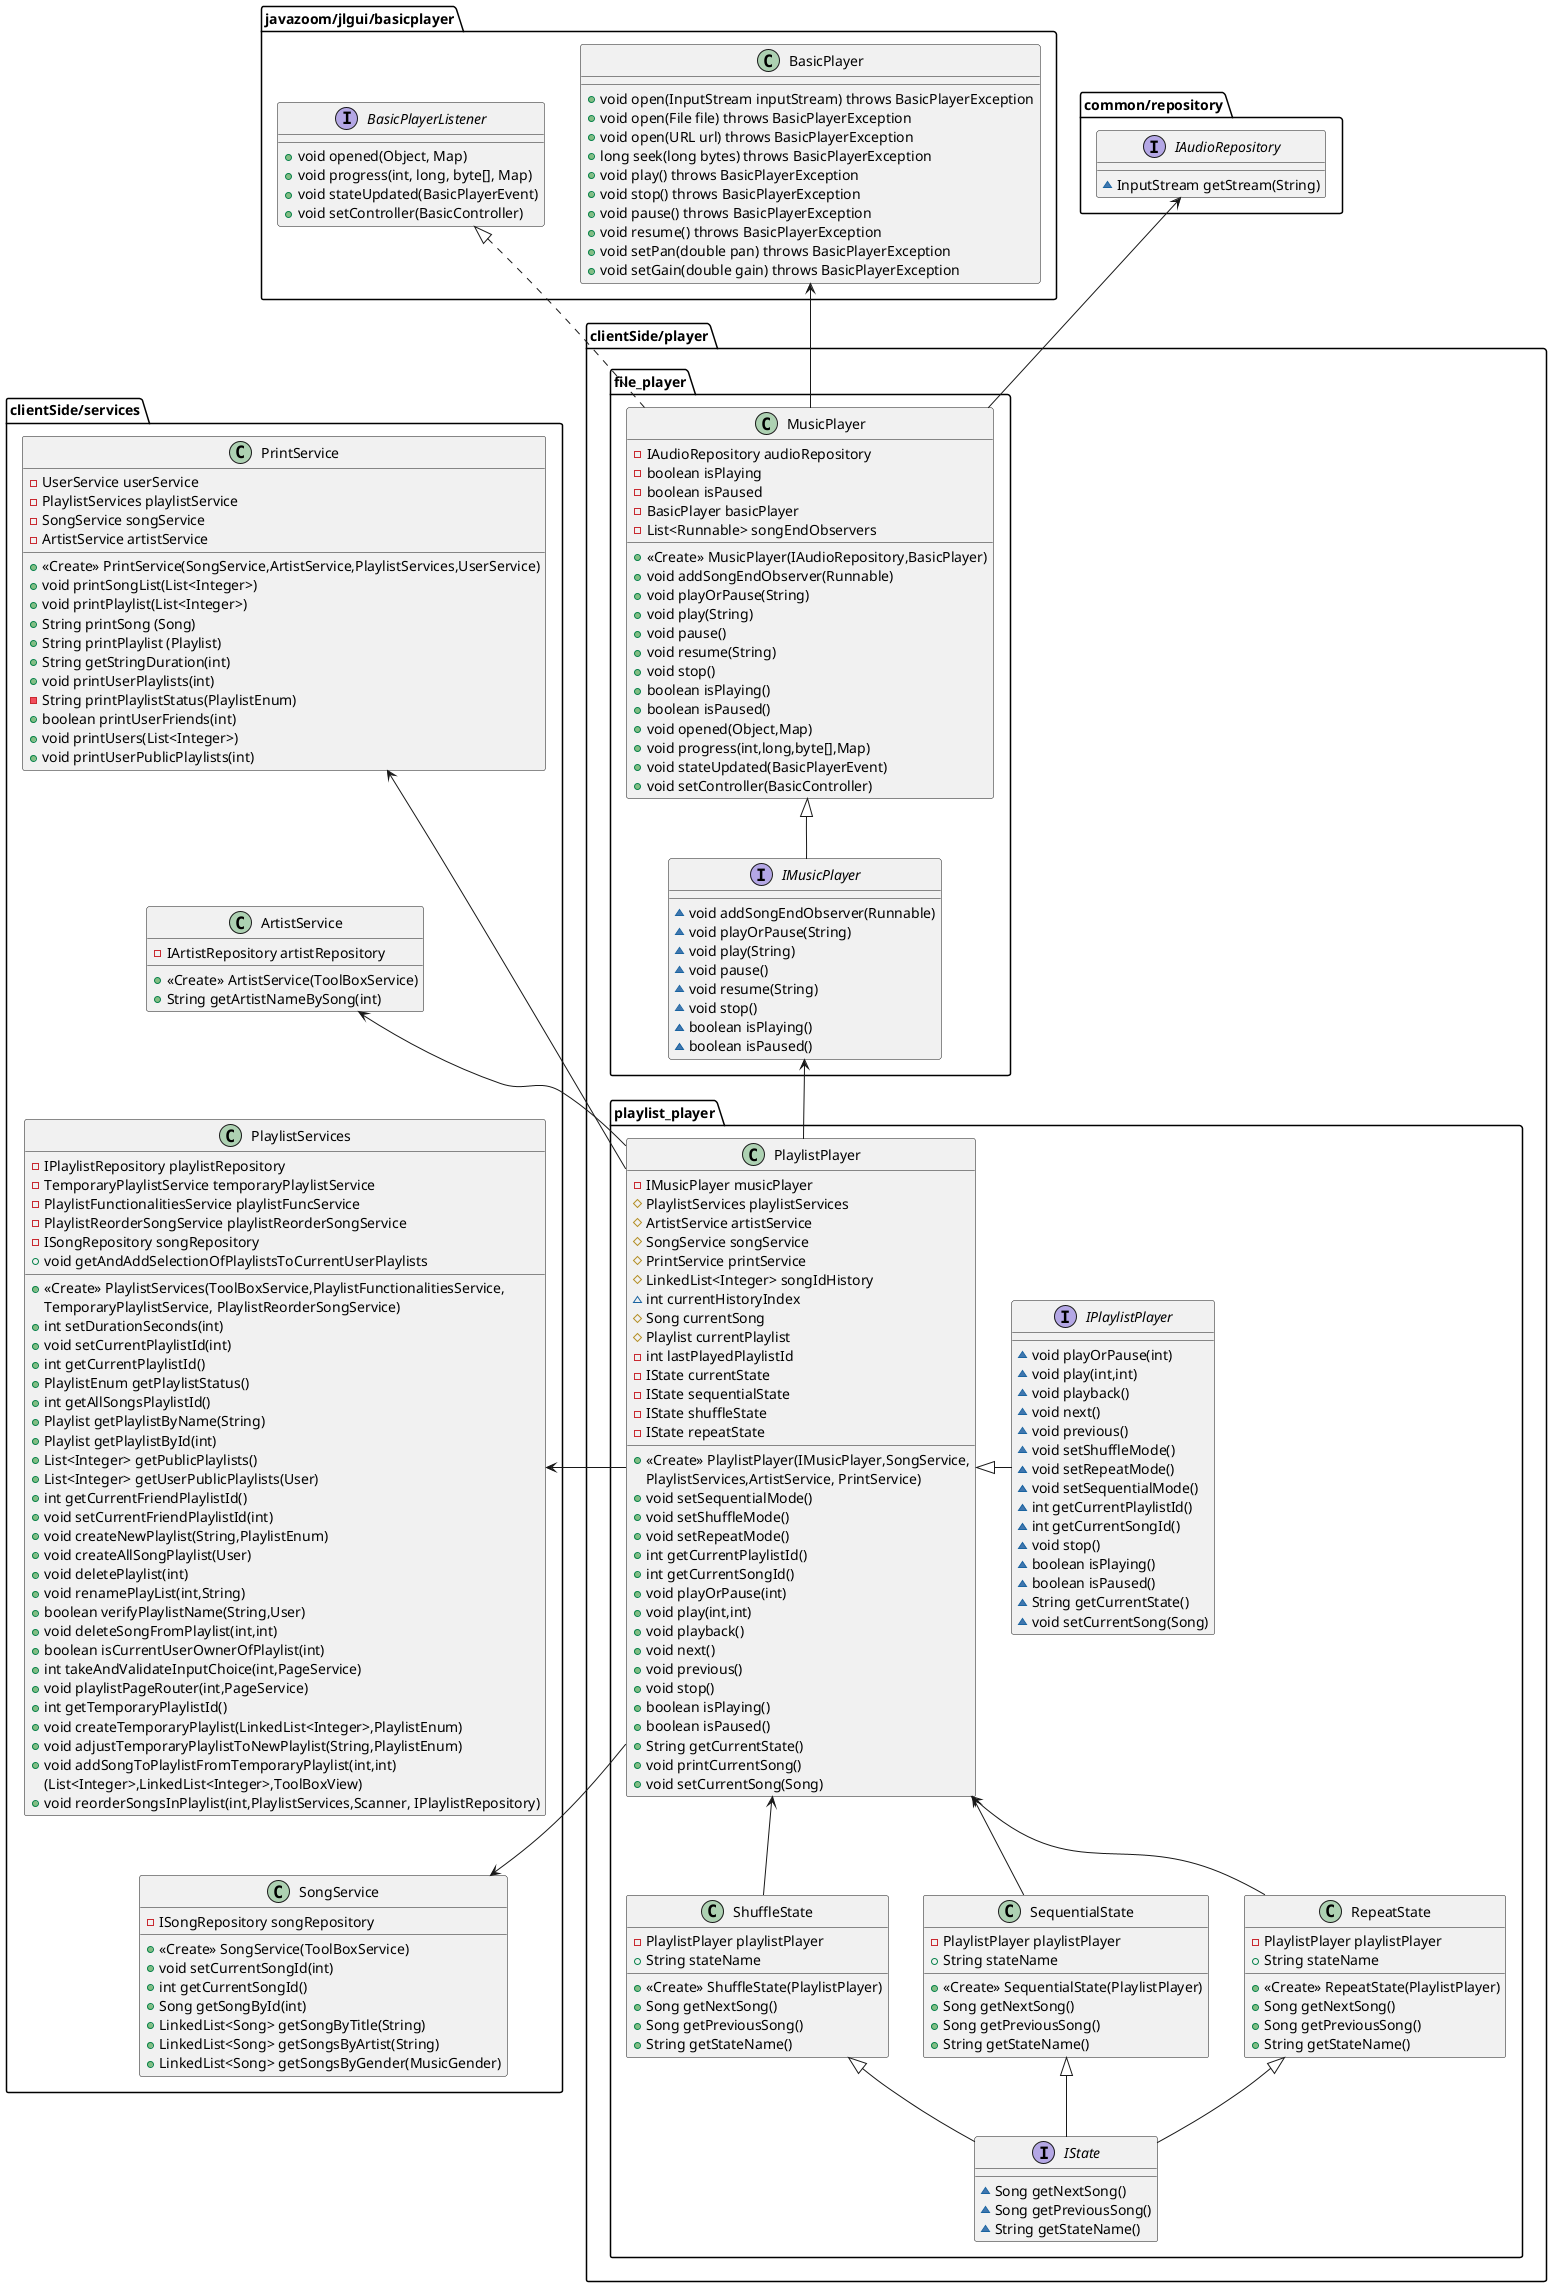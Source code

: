 @startuml

class clientSide/player.playlist_player.PlaylistPlayer {
- IMusicPlayer musicPlayer
# PlaylistServices playlistServices
# ArtistService artistService
# SongService songService
# PrintService printService
# LinkedList<Integer> songIdHistory
~ int currentHistoryIndex
# Song currentSong
# Playlist currentPlaylist
- int lastPlayedPlaylistId
- IState currentState
- IState sequentialState
- IState shuffleState
- IState repeatState
+ <<Create>> PlaylistPlayer(IMusicPlayer,SongService,
PlaylistServices,ArtistService, PrintService)
+ void setSequentialMode()
+ void setShuffleMode()
+ void setRepeatMode()
+ int getCurrentPlaylistId()
+ int getCurrentSongId()
+ void playOrPause(int)
+ void play(int,int)
+ void playback()
+ void next()
+ void previous()
+ void stop()
+ boolean isPlaying()
+ boolean isPaused()
+ String getCurrentState()
+ void printCurrentSong()
+ void setCurrentSong(Song)
}

class clientSide/player.playlist_player.RepeatState {
- PlaylistPlayer playlistPlayer
+ String stateName
+ <<Create>> RepeatState(PlaylistPlayer)
+ Song getNextSong()
+ Song getPreviousSong()
+ String getStateName()
}

class clientSide/player.playlist_player.ShuffleState {
- PlaylistPlayer playlistPlayer
+ String stateName
+ <<Create>> ShuffleState(PlaylistPlayer)
+ Song getNextSong()
+ Song getPreviousSong()
+ String getStateName()
}

class clientSide/player.playlist_player.SequentialState {
- PlaylistPlayer playlistPlayer
+ String stateName
+ <<Create>> SequentialState(PlaylistPlayer)
+ Song getNextSong()
+ Song getPreviousSong()
+ String getStateName()
}

interface clientSide/player.playlist_player.IPlaylistPlayer {
~ void playOrPause(int)
~ void play(int,int)
~ void playback()
~ void next()
~ void previous()
~ void setShuffleMode()
~ void setRepeatMode()
~ void setSequentialMode()
~ int getCurrentPlaylistId()
~ int getCurrentSongId()
~ void stop()
~ boolean isPlaying()
~ boolean isPaused()
~ String getCurrentState()
~ void setCurrentSong(Song)
}

interface clientSide/player.playlist_player.IState {
~ Song getNextSong()
~ Song getPreviousSong()
~ String getStateName()
}

interface clientSide/player.file_player.IMusicPlayer {
~ void addSongEndObserver(Runnable)
~ void playOrPause(String)
~ void play(String)
~ void pause()
~ void resume(String)
~ void stop()
~ boolean isPlaying()
~ boolean isPaused()
}

class clientSide/player.file_player.MusicPlayer {
- IAudioRepository audioRepository
- boolean isPlaying
- boolean isPaused
- BasicPlayer basicPlayer
- List<Runnable> songEndObservers
+ <<Create>> MusicPlayer(IAudioRepository,BasicPlayer)
+ void addSongEndObserver(Runnable)
+ void playOrPause(String)
+ void play(String)
+ void pause()
+ void resume(String)
+ void stop()
+ boolean isPlaying()
+ boolean isPaused()
+ void opened(Object,Map)
+ void progress(int,long,byte[],Map)
+ void stateUpdated(BasicPlayerEvent)
+ void setController(BasicController)
}

interface common/repository.IAudioRepository {
~ InputStream getStream(String)
}

class clientSide/services.SongService {
- ISongRepository songRepository
+ <<Create>> SongService(ToolBoxService)
+ void setCurrentSongId(int)
+ int getCurrentSongId()
+ Song getSongById(int)
+ LinkedList<Song> getSongByTitle(String)
+ LinkedList<Song> getSongsByArtist(String)
+ LinkedList<Song> getSongsByGender(MusicGender)
}

class clientSide/services.PlaylistServices {
- IPlaylistRepository playlistRepository
- TemporaryPlaylistService temporaryPlaylistService
- PlaylistFunctionalitiesService playlistFuncService
- PlaylistReorderSongService playlistReorderSongService
- ISongRepository songRepository
+ <<Create>> PlaylistServices(ToolBoxService,PlaylistFunctionalitiesService,
TemporaryPlaylistService, PlaylistReorderSongService)
+ int setDurationSeconds(int)
+ void setCurrentPlaylistId(int)
+ int getCurrentPlaylistId()
+ PlaylistEnum getPlaylistStatus()
+ int getAllSongsPlaylistId()
+ Playlist getPlaylistByName(String)
+ Playlist getPlaylistById(int)
+ List<Integer> getPublicPlaylists()
+ List<Integer> getUserPublicPlaylists(User)
+ int getCurrentFriendPlaylistId()
+ void setCurrentFriendPlaylistId(int)
+ void createNewPlaylist(String,PlaylistEnum)
+ void createAllSongPlaylist(User)
+ void deletePlaylist(int)
+ void renamePlayList(int,String)
+ boolean verifyPlaylistName(String,User)
+ void deleteSongFromPlaylist(int,int)
+ boolean isCurrentUserOwnerOfPlaylist(int)
+ int takeAndValidateInputChoice(int,PageService)
+ void playlistPageRouter(int,PageService)
+ int getTemporaryPlaylistId()
+ void createTemporaryPlaylist(LinkedList<Integer>,PlaylistEnum)
+ void adjustTemporaryPlaylistToNewPlaylist(String,PlaylistEnum)
+ void addSongToPlaylistFromTemporaryPlaylist(int,int)
+ void getAndAddSelectionOfPlaylistsToCurrentUserPlaylists
(List<Integer>,LinkedList<Integer>,ToolBoxView)
+ void reorderSongsInPlaylist(int,PlaylistServices,Scanner, IPlaylistRepository)
}

class "clientSide/services.PrintService" {
- UserService userService
- PlaylistServices playlistService
- SongService songService
- ArtistService artistService
+ <<Create>> PrintService(SongService,ArtistService,PlaylistServices,UserService)
+ void printSongList(List<Integer>)
+ void printPlaylist(List<Integer>)
+ String printSong (Song)
+ String printPlaylist (Playlist)
+ String getStringDuration(int)
+ void printUserPlaylists(int)
- String printPlaylistStatus(PlaylistEnum)
+ boolean printUserFriends(int)
+ void printUsers(List<Integer>)
+ void printUserPublicPlaylists(int)
}

class clientSide/services.ArtistService {
- IArtistRepository artistRepository
+ <<Create>> ArtistService(ToolBoxService)
+ String getArtistNameBySong(int)
}


package javazoom/jlgui/basicplayer {

    interface BasicPlayerListener {
        + void opened(Object, Map)
        + void progress(int, long, byte[], Map)
        + void stateUpdated(BasicPlayerEvent)
        + void setController(BasicController)
    }
    class BasicPlayer {
        + void open(InputStream inputStream) throws BasicPlayerException
        + void open(File file) throws BasicPlayerException
        + void open(URL url) throws BasicPlayerException
        + long seek(long bytes) throws BasicPlayerException
        + void play() throws BasicPlayerException
        + void stop() throws BasicPlayerException
        + void pause() throws BasicPlayerException
        + void resume() throws BasicPlayerException
        + void setPan(double pan) throws BasicPlayerException
        + void setGain(double gain) throws BasicPlayerException
    }
}


' Relations d'implémentation et dépendances orientées à droite
"clientSide/player.playlist_player.IPlaylistPlayer" -l-|> "clientSide/player.playlist_player.PlaylistPlayer"
"clientSide/player.playlist_player.IState" -u-|> "clientSide/player.playlist_player.RepeatState"
"clientSide/player.playlist_player.IState" -u-|> "clientSide/player.playlist_player.SequentialState"
"clientSide/player.playlist_player.IState" -u-|> "clientSide/player.playlist_player.ShuffleState"

"clientSide/player.file_player.IMusicPlayer" -u-|> "clientSide/player.file_player.MusicPlayer"

"clientSide/player.playlist_player.PlaylistPlayer" -u-> "clientSide/player.file_player.IMusicPlayer"
"clientSide/player.playlist_player.PlaylistPlayer" --> "clientSide/services.SongService"
"clientSide/player.playlist_player.PlaylistPlayer" -l-> "clientSide/services.PlaylistServices"
"clientSide/player.playlist_player.PlaylistPlayer" -u-> "clientSide/services.ArtistService"
"clientSide/player.playlist_player.PlaylistPlayer" -u-> "clientSide/services.PrintService"

"clientSide/player.playlist_player.RepeatState" -u-> "clientSide/player.playlist_player.PlaylistPlayer"
"clientSide/player.playlist_player.SequentialState" -u-> "clientSide/player.playlist_player.PlaylistPlayer"
"clientSide/player.playlist_player.ShuffleState" -u-> "clientSide/player.playlist_player.PlaylistPlayer"

"clientSide/player.file_player.MusicPlayer" -u-> "common/repository.IAudioRepository"
"javazoom/jlgui/basicplayer.BasicPlayerListener" <|.. "clientSide/player.file_player.MusicPlayer"
"clientSide/player.file_player.MusicPlayer" -l-> "javazoom/jlgui/basicplayer.BasicPlayer"

"clientSide/services.PrintService" -[hidden]-> "clientSide/services.ArtistService"
"clientSide/services.SongService" -[hidden]u-> "clientSide/services.PlaylistServices"
"clientSide/services.PlaylistServices" -[hidden]u-> "clientSide/services.ArtistService"

@enduml